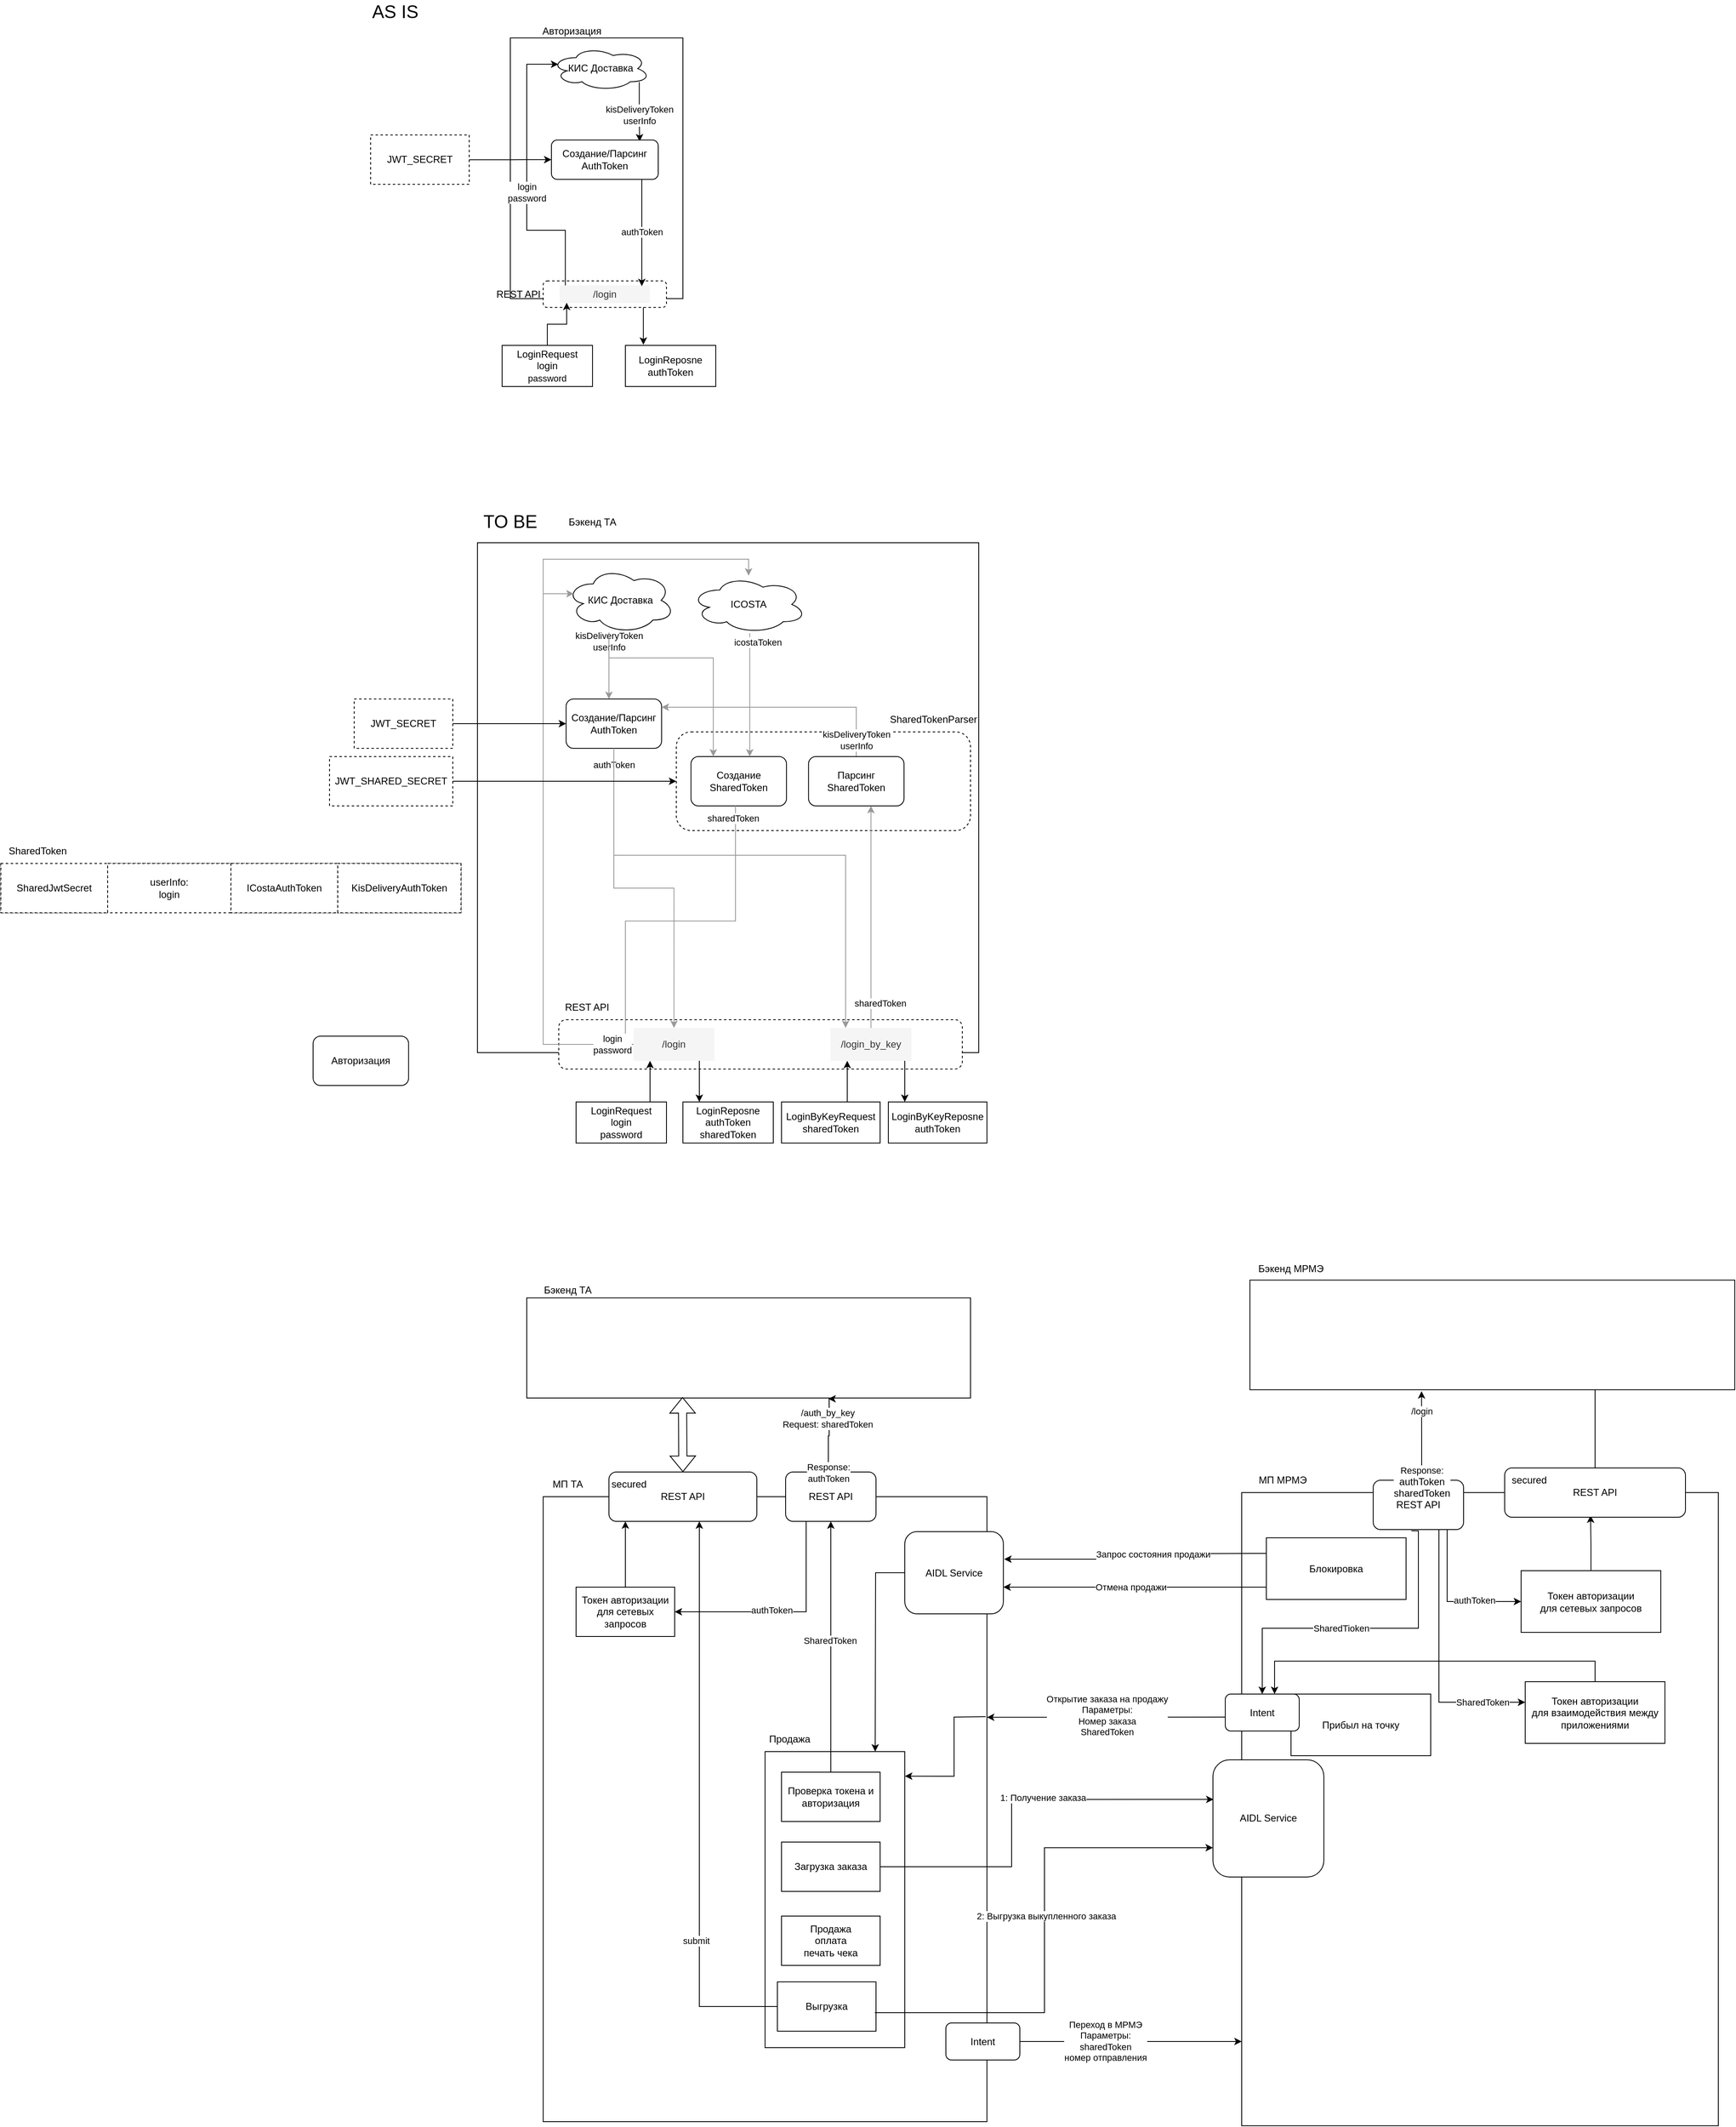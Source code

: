 <mxfile version="22.1.11" type="github">
  <diagram name="Страница — 1" id="DCO2adIk4ktqc4p3Er-f">
    <mxGraphModel dx="2352" dy="2218" grid="1" gridSize="10" guides="1" tooltips="1" connect="1" arrows="1" fold="1" page="0" pageScale="1" pageWidth="827" pageHeight="1169" math="0" shadow="0">
      <root>
        <mxCell id="0" />
        <mxCell id="1" parent="0" />
        <mxCell id="7NpBARmA--catoXs38UZ-27" value="" style="group" parent="1" vertex="1" connectable="0">
          <mxGeometry x="-440" y="340" width="580" height="790" as="geometry" />
        </mxCell>
        <mxCell id="7NpBARmA--catoXs38UZ-1" value="" style="rounded=0;whiteSpace=wrap;html=1;" parent="7NpBARmA--catoXs38UZ-27" vertex="1">
          <mxGeometry y="30" width="540" height="760" as="geometry" />
        </mxCell>
        <mxCell id="7NpBARmA--catoXs38UZ-10" value="AIDL Service" style="rounded=1;whiteSpace=wrap;html=1;" parent="7NpBARmA--catoXs38UZ-27" vertex="1">
          <mxGeometry x="440" y="72.5" width="120" height="100" as="geometry" />
        </mxCell>
        <mxCell id="7NpBARmA--catoXs38UZ-34" value="" style="rounded=0;whiteSpace=wrap;html=1;" parent="7NpBARmA--catoXs38UZ-27" vertex="1">
          <mxGeometry x="270" y="340" width="170" height="360" as="geometry" />
        </mxCell>
        <mxCell id="7NpBARmA--catoXs38UZ-58" style="edgeStyle=orthogonalEdgeStyle;rounded=0;orthogonalLoop=1;jettySize=auto;html=1;exitX=0;exitY=0.5;exitDx=0;exitDy=0;" parent="7NpBARmA--catoXs38UZ-27" source="7NpBARmA--catoXs38UZ-85" edge="1">
          <mxGeometry relative="1" as="geometry">
            <mxPoint x="270" y="497.524" as="sourcePoint" />
            <mxPoint x="190" y="60" as="targetPoint" />
            <Array as="points">
              <mxPoint x="190" y="650" />
            </Array>
          </mxGeometry>
        </mxCell>
        <mxCell id="7NpBARmA--catoXs38UZ-59" value="submit" style="edgeLabel;html=1;align=center;verticalAlign=middle;resizable=0;points=[];" parent="7NpBARmA--catoXs38UZ-58" vertex="1" connectable="0">
          <mxGeometry x="-0.489" y="4" relative="1" as="geometry">
            <mxPoint as="offset" />
          </mxGeometry>
        </mxCell>
        <mxCell id="7NpBARmA--catoXs38UZ-49" value="" style="endArrow=classic;html=1;rounded=0;exitX=0.997;exitY=0.352;exitDx=0;exitDy=0;exitPerimeter=0;entryX=1.001;entryY=0.083;entryDx=0;entryDy=0;entryPerimeter=0;" parent="7NpBARmA--catoXs38UZ-27" source="7NpBARmA--catoXs38UZ-1" target="7NpBARmA--catoXs38UZ-34" edge="1">
          <mxGeometry width="50" height="50" relative="1" as="geometry">
            <mxPoint x="810" y="280" as="sourcePoint" />
            <mxPoint x="860" y="230" as="targetPoint" />
            <Array as="points">
              <mxPoint x="500" y="298" />
              <mxPoint x="500" y="370" />
            </Array>
          </mxGeometry>
        </mxCell>
        <mxCell id="7NpBARmA--catoXs38UZ-54" style="edgeStyle=orthogonalEdgeStyle;rounded=0;orthogonalLoop=1;jettySize=auto;html=1;" parent="7NpBARmA--catoXs38UZ-27" source="7NpBARmA--catoXs38UZ-10" edge="1">
          <mxGeometry relative="1" as="geometry">
            <mxPoint x="404" y="340" as="targetPoint" />
          </mxGeometry>
        </mxCell>
        <mxCell id="7NpBARmA--catoXs38UZ-100" style="edgeStyle=orthogonalEdgeStyle;rounded=0;orthogonalLoop=1;jettySize=auto;html=1;" parent="7NpBARmA--catoXs38UZ-27" source="7NpBARmA--catoXs38UZ-69" target="7NpBARmA--catoXs38UZ-36" edge="1">
          <mxGeometry relative="1" as="geometry">
            <Array as="points">
              <mxPoint x="100" y="80" />
              <mxPoint x="100" y="80" />
            </Array>
          </mxGeometry>
        </mxCell>
        <mxCell id="7NpBARmA--catoXs38UZ-69" value="Токен авторизации&lt;br style=&quot;border-color: var(--border-color);&quot;&gt;для сетевых запросов" style="rounded=0;whiteSpace=wrap;html=1;" parent="7NpBARmA--catoXs38UZ-27" vertex="1">
          <mxGeometry x="40" y="140" width="120" height="60" as="geometry" />
        </mxCell>
        <mxCell id="7NpBARmA--catoXs38UZ-96" style="edgeStyle=orthogonalEdgeStyle;rounded=0;orthogonalLoop=1;jettySize=auto;html=1;entryX=0.5;entryY=1;entryDx=0;entryDy=0;" parent="7NpBARmA--catoXs38UZ-27" source="7NpBARmA--catoXs38UZ-83" target="7NpBARmA--catoXs38UZ-92" edge="1">
          <mxGeometry relative="1" as="geometry" />
        </mxCell>
        <mxCell id="7NpBARmA--catoXs38UZ-97" value="SharedToken" style="edgeLabel;html=1;align=center;verticalAlign=middle;resizable=0;points=[];" parent="7NpBARmA--catoXs38UZ-96" vertex="1" connectable="0">
          <mxGeometry x="0.051" y="1" relative="1" as="geometry">
            <mxPoint as="offset" />
          </mxGeometry>
        </mxCell>
        <mxCell id="7NpBARmA--catoXs38UZ-83" value="Проверка токена и авторизация" style="rounded=0;whiteSpace=wrap;html=1;" parent="7NpBARmA--catoXs38UZ-27" vertex="1">
          <mxGeometry x="290" y="365" width="120" height="60" as="geometry" />
        </mxCell>
        <mxCell id="7NpBARmA--catoXs38UZ-84" value="Продажа&lt;br&gt;оплата&lt;br&gt;печать чека" style="rounded=0;whiteSpace=wrap;html=1;" parent="7NpBARmA--catoXs38UZ-27" vertex="1">
          <mxGeometry x="290" y="540" width="120" height="60" as="geometry" />
        </mxCell>
        <mxCell id="7NpBARmA--catoXs38UZ-85" value="Выгрузка" style="rounded=0;whiteSpace=wrap;html=1;" parent="7NpBARmA--catoXs38UZ-27" vertex="1">
          <mxGeometry x="285" y="620" width="120" height="60" as="geometry" />
        </mxCell>
        <mxCell id="7NpBARmA--catoXs38UZ-86" value="Продажа" style="text;html=1;strokeColor=none;fillColor=none;align=center;verticalAlign=middle;whiteSpace=wrap;rounded=0;" parent="7NpBARmA--catoXs38UZ-27" vertex="1">
          <mxGeometry x="270" y="310" width="60" height="30" as="geometry" />
        </mxCell>
        <mxCell id="7NpBARmA--catoXs38UZ-88" value="" style="group" parent="7NpBARmA--catoXs38UZ-27" vertex="1" connectable="0">
          <mxGeometry x="30" width="230" height="60" as="geometry" />
        </mxCell>
        <mxCell id="7NpBARmA--catoXs38UZ-89" value="" style="group" parent="7NpBARmA--catoXs38UZ-88" vertex="1" connectable="0">
          <mxGeometry width="230" height="60" as="geometry" />
        </mxCell>
        <mxCell id="7NpBARmA--catoXs38UZ-36" value="REST API" style="rounded=1;whiteSpace=wrap;html=1;" parent="7NpBARmA--catoXs38UZ-89" vertex="1">
          <mxGeometry x="50" width="180" height="60" as="geometry" />
        </mxCell>
        <mxCell id="7NpBARmA--catoXs38UZ-87" value="secured" style="text;html=1;strokeColor=none;fillColor=none;align=center;verticalAlign=middle;whiteSpace=wrap;rounded=0;" parent="7NpBARmA--catoXs38UZ-89" vertex="1">
          <mxGeometry x="50" width="49.286" height="30" as="geometry" />
        </mxCell>
        <mxCell id="7NpBARmA--catoXs38UZ-98" style="edgeStyle=orthogonalEdgeStyle;rounded=0;orthogonalLoop=1;jettySize=auto;html=1;entryX=1;entryY=0.5;entryDx=0;entryDy=0;" parent="7NpBARmA--catoXs38UZ-27" source="7NpBARmA--catoXs38UZ-92" target="7NpBARmA--catoXs38UZ-69" edge="1">
          <mxGeometry relative="1" as="geometry">
            <Array as="points">
              <mxPoint x="320" y="170" />
            </Array>
          </mxGeometry>
        </mxCell>
        <mxCell id="7NpBARmA--catoXs38UZ-99" value="authToken" style="edgeLabel;html=1;align=center;verticalAlign=middle;resizable=0;points=[];" parent="7NpBARmA--catoXs38UZ-98" vertex="1" connectable="0">
          <mxGeometry x="0.131" y="-2" relative="1" as="geometry">
            <mxPoint as="offset" />
          </mxGeometry>
        </mxCell>
        <mxCell id="7NpBARmA--catoXs38UZ-92" value="REST API" style="rounded=1;whiteSpace=wrap;html=1;" parent="7NpBARmA--catoXs38UZ-27" vertex="1">
          <mxGeometry x="295" width="110" height="60" as="geometry" />
        </mxCell>
        <mxCell id="7NpBARmA--catoXs38UZ-101" value="Загрузка заказа" style="rounded=0;whiteSpace=wrap;html=1;" parent="7NpBARmA--catoXs38UZ-27" vertex="1">
          <mxGeometry x="290" y="450" width="120" height="60" as="geometry" />
        </mxCell>
        <mxCell id="7NpBARmA--catoXs38UZ-7" value="МП ТА" style="text;html=1;strokeColor=none;fillColor=none;align=center;verticalAlign=middle;whiteSpace=wrap;rounded=0;" parent="7NpBARmA--catoXs38UZ-27" vertex="1">
          <mxGeometry width="60" height="30" as="geometry" />
        </mxCell>
        <mxCell id="7NpBARmA--catoXs38UZ-228" value="Intent" style="rounded=1;whiteSpace=wrap;html=1;" parent="7NpBARmA--catoXs38UZ-27" vertex="1">
          <mxGeometry x="490" y="670" width="90" height="45" as="geometry" />
        </mxCell>
        <mxCell id="7NpBARmA--catoXs38UZ-28" value="" style="group" parent="1" vertex="1" connectable="0">
          <mxGeometry x="410" y="335" width="580" height="800" as="geometry" />
        </mxCell>
        <mxCell id="7NpBARmA--catoXs38UZ-2" value="" style="rounded=0;whiteSpace=wrap;html=1;" parent="7NpBARmA--catoXs38UZ-28" vertex="1">
          <mxGeometry y="30" width="580" height="770" as="geometry" />
        </mxCell>
        <mxCell id="7NpBARmA--catoXs38UZ-8" value="МП МРМЭ" style="text;html=1;strokeColor=none;fillColor=none;align=center;verticalAlign=middle;whiteSpace=wrap;rounded=0;" parent="7NpBARmA--catoXs38UZ-28" vertex="1">
          <mxGeometry width="100" height="30" as="geometry" />
        </mxCell>
        <mxCell id="7NpBARmA--catoXs38UZ-14" value="Блокировка" style="rounded=0;whiteSpace=wrap;html=1;" parent="7NpBARmA--catoXs38UZ-28" vertex="1">
          <mxGeometry x="30" y="85" width="170" height="75" as="geometry" />
        </mxCell>
        <mxCell id="7NpBARmA--catoXs38UZ-33" value="Прибыл на точку" style="rounded=0;whiteSpace=wrap;html=1;" parent="7NpBARmA--catoXs38UZ-28" vertex="1">
          <mxGeometry x="60" y="275" width="170" height="75" as="geometry" />
        </mxCell>
        <mxCell id="7NpBARmA--catoXs38UZ-46" value="Intent" style="rounded=1;whiteSpace=wrap;html=1;" parent="7NpBARmA--catoXs38UZ-28" vertex="1">
          <mxGeometry x="-20" y="275" width="90" height="45" as="geometry" />
        </mxCell>
        <mxCell id="7NpBARmA--catoXs38UZ-48" value="AIDL Service" style="rounded=1;whiteSpace=wrap;html=1;" parent="7NpBARmA--catoXs38UZ-28" vertex="1">
          <mxGeometry x="-35" y="355" width="135" height="142.5" as="geometry" />
        </mxCell>
        <mxCell id="7NpBARmA--catoXs38UZ-71" style="edgeStyle=orthogonalEdgeStyle;rounded=0;orthogonalLoop=1;jettySize=auto;html=1;exitX=0.423;exitY=1.026;exitDx=0;exitDy=0;exitPerimeter=0;" parent="7NpBARmA--catoXs38UZ-28" source="7NpBARmA--catoXs38UZ-9" target="7NpBARmA--catoXs38UZ-46" edge="1">
          <mxGeometry relative="1" as="geometry">
            <Array as="points">
              <mxPoint x="215" y="195" />
              <mxPoint x="25" y="195" />
            </Array>
          </mxGeometry>
        </mxCell>
        <mxCell id="7NpBARmA--catoXs38UZ-72" value="SharedTioken" style="edgeLabel;html=1;align=center;verticalAlign=middle;resizable=0;points=[];" parent="7NpBARmA--catoXs38UZ-71" vertex="1" connectable="0">
          <mxGeometry x="0.115" relative="1" as="geometry">
            <mxPoint as="offset" />
          </mxGeometry>
        </mxCell>
        <mxCell id="7NpBARmA--catoXs38UZ-77" style="edgeStyle=orthogonalEdgeStyle;rounded=0;orthogonalLoop=1;jettySize=auto;html=1;entryX=0;entryY=0.5;entryDx=0;entryDy=0;" parent="7NpBARmA--catoXs38UZ-28" source="7NpBARmA--catoXs38UZ-9" target="7NpBARmA--catoXs38UZ-76" edge="1">
          <mxGeometry relative="1" as="geometry">
            <Array as="points">
              <mxPoint x="250" y="163" />
            </Array>
          </mxGeometry>
        </mxCell>
        <mxCell id="7NpBARmA--catoXs38UZ-78" value="authToken" style="edgeLabel;html=1;align=center;verticalAlign=middle;resizable=0;points=[];" parent="7NpBARmA--catoXs38UZ-77" vertex="1" connectable="0">
          <mxGeometry x="0.354" y="2" relative="1" as="geometry">
            <mxPoint as="offset" />
          </mxGeometry>
        </mxCell>
        <mxCell id="wisPoEuZqD0PyO1cnrEd-69" style="edgeStyle=orthogonalEdgeStyle;rounded=0;orthogonalLoop=1;jettySize=auto;html=1;" edge="1" parent="7NpBARmA--catoXs38UZ-28" source="7NpBARmA--catoXs38UZ-9" target="wisPoEuZqD0PyO1cnrEd-68">
          <mxGeometry relative="1" as="geometry">
            <Array as="points">
              <mxPoint x="240" y="285" />
            </Array>
          </mxGeometry>
        </mxCell>
        <mxCell id="wisPoEuZqD0PyO1cnrEd-70" value="SharedToken" style="edgeLabel;html=1;align=center;verticalAlign=middle;resizable=0;points=[];" vertex="1" connectable="0" parent="wisPoEuZqD0PyO1cnrEd-69">
          <mxGeometry x="0.67" relative="1" as="geometry">
            <mxPoint as="offset" />
          </mxGeometry>
        </mxCell>
        <mxCell id="7NpBARmA--catoXs38UZ-9" value="REST API" style="rounded=1;whiteSpace=wrap;html=1;" parent="7NpBARmA--catoXs38UZ-28" vertex="1">
          <mxGeometry x="160" y="15" width="110" height="60" as="geometry" />
        </mxCell>
        <mxCell id="7NpBARmA--catoXs38UZ-76" value="Токен авторизации&lt;br&gt;для сетевых запросов" style="rounded=0;whiteSpace=wrap;html=1;" parent="7NpBARmA--catoXs38UZ-28" vertex="1">
          <mxGeometry x="340" y="125" width="170" height="75" as="geometry" />
        </mxCell>
        <mxCell id="7NpBARmA--catoXs38UZ-81" style="edgeStyle=orthogonalEdgeStyle;rounded=0;orthogonalLoop=1;jettySize=auto;html=1;" parent="7NpBARmA--catoXs38UZ-28" source="7NpBARmA--catoXs38UZ-79" edge="1">
          <mxGeometry relative="1" as="geometry">
            <mxPoint x="430" y="-125" as="targetPoint" />
          </mxGeometry>
        </mxCell>
        <mxCell id="7NpBARmA--catoXs38UZ-80" style="edgeStyle=orthogonalEdgeStyle;rounded=0;orthogonalLoop=1;jettySize=auto;html=1;entryX=0.475;entryY=0.963;entryDx=0;entryDy=0;entryPerimeter=0;" parent="7NpBARmA--catoXs38UZ-28" source="7NpBARmA--catoXs38UZ-76" target="7NpBARmA--catoXs38UZ-79" edge="1">
          <mxGeometry relative="1" as="geometry" />
        </mxCell>
        <mxCell id="7NpBARmA--catoXs38UZ-91" value="" style="group" parent="7NpBARmA--catoXs38UZ-28" vertex="1" connectable="0">
          <mxGeometry x="320" width="220" height="60" as="geometry" />
        </mxCell>
        <mxCell id="7NpBARmA--catoXs38UZ-79" value="REST API" style="rounded=1;whiteSpace=wrap;html=1;" parent="7NpBARmA--catoXs38UZ-91" vertex="1">
          <mxGeometry width="220" height="60" as="geometry" />
        </mxCell>
        <mxCell id="7NpBARmA--catoXs38UZ-90" value="secured" style="text;html=1;strokeColor=none;fillColor=none;align=center;verticalAlign=middle;whiteSpace=wrap;rounded=0;" parent="7NpBARmA--catoXs38UZ-91" vertex="1">
          <mxGeometry width="60" height="30" as="geometry" />
        </mxCell>
        <mxCell id="wisPoEuZqD0PyO1cnrEd-71" style="edgeStyle=orthogonalEdgeStyle;rounded=0;orthogonalLoop=1;jettySize=auto;html=1;" edge="1" parent="7NpBARmA--catoXs38UZ-28" source="wisPoEuZqD0PyO1cnrEd-68" target="7NpBARmA--catoXs38UZ-46">
          <mxGeometry relative="1" as="geometry">
            <Array as="points">
              <mxPoint x="430" y="235" />
              <mxPoint x="40" y="235" />
            </Array>
          </mxGeometry>
        </mxCell>
        <mxCell id="wisPoEuZqD0PyO1cnrEd-68" value="Токен авторизации&lt;br&gt;для взаимодействия между приложениями" style="rounded=0;whiteSpace=wrap;html=1;" vertex="1" parent="7NpBARmA--catoXs38UZ-28">
          <mxGeometry x="345" y="260" width="170" height="75" as="geometry" />
        </mxCell>
        <mxCell id="7NpBARmA--catoXs38UZ-20" style="edgeStyle=orthogonalEdgeStyle;rounded=0;orthogonalLoop=1;jettySize=auto;html=1;" parent="1" source="7NpBARmA--catoXs38UZ-14" target="7NpBARmA--catoXs38UZ-10" edge="1">
          <mxGeometry relative="1" as="geometry">
            <mxPoint x="130" y="479" as="targetPoint" />
            <Array as="points">
              <mxPoint x="150" y="480" />
              <mxPoint x="150" y="480" />
            </Array>
          </mxGeometry>
        </mxCell>
        <mxCell id="7NpBARmA--catoXs38UZ-22" value="Отмена продажи" style="edgeLabel;html=1;align=center;verticalAlign=middle;resizable=0;points=[];" parent="7NpBARmA--catoXs38UZ-20" vertex="1" connectable="0">
          <mxGeometry x="0.031" relative="1" as="geometry">
            <mxPoint as="offset" />
          </mxGeometry>
        </mxCell>
        <mxCell id="7NpBARmA--catoXs38UZ-23" style="edgeStyle=orthogonalEdgeStyle;rounded=0;orthogonalLoop=1;jettySize=auto;html=1;entryX=1.008;entryY=0.335;entryDx=0;entryDy=0;entryPerimeter=0;" parent="1" target="7NpBARmA--catoXs38UZ-10" edge="1">
          <mxGeometry relative="1" as="geometry">
            <mxPoint x="440" y="439" as="sourcePoint" />
            <mxPoint x="160" y="445" as="targetPoint" />
          </mxGeometry>
        </mxCell>
        <mxCell id="7NpBARmA--catoXs38UZ-24" value="Запрос состояния продажи" style="edgeLabel;html=1;align=center;verticalAlign=middle;resizable=0;points=[];" parent="7NpBARmA--catoXs38UZ-23" vertex="1" connectable="0">
          <mxGeometry x="-0.149" relative="1" as="geometry">
            <mxPoint as="offset" />
          </mxGeometry>
        </mxCell>
        <mxCell id="7NpBARmA--catoXs38UZ-25" value="" style="group" parent="1" vertex="1" connectable="0">
          <mxGeometry x="-460" y="110" width="540" height="140" as="geometry" />
        </mxCell>
        <mxCell id="7NpBARmA--catoXs38UZ-3" value="" style="rounded=0;whiteSpace=wrap;html=1;" parent="7NpBARmA--catoXs38UZ-25" vertex="1">
          <mxGeometry y="18.261" width="540" height="121.739" as="geometry" />
        </mxCell>
        <mxCell id="7NpBARmA--catoXs38UZ-5" value="Бэкенд ТА" style="text;html=1;strokeColor=none;fillColor=none;align=center;verticalAlign=middle;whiteSpace=wrap;rounded=0;" parent="7NpBARmA--catoXs38UZ-25" vertex="1">
          <mxGeometry width="100" height="18.261" as="geometry" />
        </mxCell>
        <mxCell id="7NpBARmA--catoXs38UZ-26" value="" style="group" parent="1" vertex="1" connectable="0">
          <mxGeometry x="420" y="80" width="590" height="160" as="geometry" />
        </mxCell>
        <mxCell id="7NpBARmA--catoXs38UZ-4" value="" style="rounded=0;whiteSpace=wrap;html=1;" parent="7NpBARmA--catoXs38UZ-26" vertex="1">
          <mxGeometry y="26.667" width="590" height="133.333" as="geometry" />
        </mxCell>
        <mxCell id="7NpBARmA--catoXs38UZ-6" value="Бэкенд МРМЭ" style="text;html=1;strokeColor=none;fillColor=none;align=center;verticalAlign=middle;whiteSpace=wrap;rounded=0;" parent="7NpBARmA--catoXs38UZ-26" vertex="1">
          <mxGeometry width="100" height="26.667" as="geometry" />
        </mxCell>
        <mxCell id="7NpBARmA--catoXs38UZ-37" value="" style="endArrow=classic;html=1;rounded=0;entryX=1;entryY=0.353;entryDx=0;entryDy=0;entryPerimeter=0;" parent="1" target="7NpBARmA--catoXs38UZ-1" edge="1">
          <mxGeometry width="50" height="50" relative="1" as="geometry">
            <mxPoint x="390" y="638" as="sourcePoint" />
            <mxPoint x="420" y="570" as="targetPoint" />
          </mxGeometry>
        </mxCell>
        <mxCell id="7NpBARmA--catoXs38UZ-38" value="Открытие заказа на продажу&lt;br&gt;Параметры:&lt;br&gt;Номер заказа&lt;br&gt;SharedToken" style="edgeLabel;html=1;align=center;verticalAlign=middle;resizable=0;points=[];" parent="7NpBARmA--catoXs38UZ-37" vertex="1" connectable="0">
          <mxGeometry x="-0.003" y="-2" relative="1" as="geometry">
            <mxPoint as="offset" />
          </mxGeometry>
        </mxCell>
        <mxCell id="7NpBARmA--catoXs38UZ-50" style="edgeStyle=orthogonalEdgeStyle;rounded=0;orthogonalLoop=1;jettySize=auto;html=1;entryX=0.005;entryY=0.338;entryDx=0;entryDy=0;entryPerimeter=0;startArrow=none;startFill=0;endArrow=classic;endFill=1;exitX=1;exitY=0.5;exitDx=0;exitDy=0;" parent="1" source="7NpBARmA--catoXs38UZ-101" target="7NpBARmA--catoXs38UZ-48" edge="1">
          <mxGeometry relative="1" as="geometry">
            <mxPoint x="310" y="790" as="targetPoint" />
            <Array as="points">
              <mxPoint x="130" y="820" />
              <mxPoint x="130" y="738" />
            </Array>
          </mxGeometry>
        </mxCell>
        <mxCell id="7NpBARmA--catoXs38UZ-51" value="1: Получение заказа" style="edgeLabel;html=1;align=center;verticalAlign=middle;resizable=0;points=[];" parent="7NpBARmA--catoXs38UZ-50" vertex="1" connectable="0">
          <mxGeometry x="0.148" y="2" relative="1" as="geometry">
            <mxPoint as="offset" />
          </mxGeometry>
        </mxCell>
        <mxCell id="7NpBARmA--catoXs38UZ-61" style="edgeStyle=orthogonalEdgeStyle;rounded=0;orthogonalLoop=1;jettySize=auto;html=1;entryX=0;entryY=0.75;entryDx=0;entryDy=0;exitX=0.988;exitY=0.625;exitDx=0;exitDy=0;exitPerimeter=0;" parent="1" source="7NpBARmA--catoXs38UZ-85" target="7NpBARmA--catoXs38UZ-48" edge="1">
          <mxGeometry relative="1" as="geometry">
            <mxPoint y="810" as="sourcePoint" />
            <mxPoint x="375" y="780" as="targetPoint" />
          </mxGeometry>
        </mxCell>
        <mxCell id="7NpBARmA--catoXs38UZ-62" value="2: Выгрузка выкупленного заказа" style="edgeLabel;html=1;align=center;verticalAlign=middle;resizable=0;points=[];" parent="7NpBARmA--catoXs38UZ-61" vertex="1" connectable="0">
          <mxGeometry x="0.058" y="-2" relative="1" as="geometry">
            <mxPoint as="offset" />
          </mxGeometry>
        </mxCell>
        <mxCell id="7NpBARmA--catoXs38UZ-15" style="edgeStyle=orthogonalEdgeStyle;rounded=0;orthogonalLoop=1;jettySize=auto;html=1;entryX=0.354;entryY=1.013;entryDx=0;entryDy=0;entryPerimeter=0;startArrow=classic;startFill=1;" parent="1" source="7NpBARmA--catoXs38UZ-9" target="7NpBARmA--catoXs38UZ-4" edge="1">
          <mxGeometry relative="1" as="geometry">
            <Array as="points">
              <mxPoint x="629" y="300" />
              <mxPoint x="629" y="300" />
            </Array>
          </mxGeometry>
        </mxCell>
        <mxCell id="7NpBARmA--catoXs38UZ-16" value="/login" style="edgeLabel;html=1;align=center;verticalAlign=middle;resizable=0;points=[];" parent="7NpBARmA--catoXs38UZ-15" vertex="1" connectable="0">
          <mxGeometry x="0.151" relative="1" as="geometry">
            <mxPoint y="-22" as="offset" />
          </mxGeometry>
        </mxCell>
        <mxCell id="7NpBARmA--catoXs38UZ-74" value="Response:&lt;br style=&quot;border-color: var(--border-color); font-size: 12px;&quot;&gt;&lt;span style=&quot;font-size: 12px;&quot;&gt;authToken&lt;/span&gt;&lt;br style=&quot;border-color: var(--border-color); font-size: 12px;&quot;&gt;&lt;span style=&quot;font-size: 12px;&quot;&gt;sharedToken&lt;/span&gt;" style="edgeLabel;html=1;align=center;verticalAlign=middle;resizable=0;points=[];" parent="7NpBARmA--catoXs38UZ-15" vertex="1" connectable="0">
          <mxGeometry x="-0.451" relative="1" as="geometry">
            <mxPoint y="31" as="offset" />
          </mxGeometry>
        </mxCell>
        <mxCell id="7NpBARmA--catoXs38UZ-93" style="edgeStyle=orthogonalEdgeStyle;rounded=0;orthogonalLoop=1;jettySize=auto;html=1;" parent="1" source="7NpBARmA--catoXs38UZ-92" edge="1">
          <mxGeometry relative="1" as="geometry">
            <mxPoint x="-93" y="251" as="targetPoint" />
            <Array as="points">
              <mxPoint x="-93" y="296" />
              <mxPoint x="-92" y="296" />
              <mxPoint x="-92" y="251" />
            </Array>
          </mxGeometry>
        </mxCell>
        <mxCell id="7NpBARmA--catoXs38UZ-94" value="/auth_by_key&lt;br&gt;Request: sharedToken" style="edgeLabel;html=1;align=center;verticalAlign=middle;resizable=0;points=[];" parent="7NpBARmA--catoXs38UZ-93" vertex="1" connectable="0">
          <mxGeometry x="0.107" y="1" relative="1" as="geometry">
            <mxPoint x="-1" y="-16" as="offset" />
          </mxGeometry>
        </mxCell>
        <mxCell id="7NpBARmA--catoXs38UZ-102" value="Response:&lt;br&gt;authToken" style="edgeLabel;html=1;align=center;verticalAlign=middle;resizable=0;points=[];" parent="7NpBARmA--catoXs38UZ-93" vertex="1" connectable="0">
          <mxGeometry x="-0.76" y="-2" relative="1" as="geometry">
            <mxPoint x="-2" y="12" as="offset" />
          </mxGeometry>
        </mxCell>
        <mxCell id="7NpBARmA--catoXs38UZ-118" value="" style="shape=flexArrow;endArrow=classic;html=1;rounded=0;exitX=0.5;exitY=0;exitDx=0;exitDy=0;startArrow=block;entryX=0.351;entryY=0.991;entryDx=0;entryDy=0;entryPerimeter=0;" parent="1" source="7NpBARmA--catoXs38UZ-36" target="7NpBARmA--catoXs38UZ-3" edge="1">
          <mxGeometry width="50" height="50" relative="1" as="geometry">
            <mxPoint x="-170" y="70" as="sourcePoint" />
            <mxPoint x="-350" y="300" as="targetPoint" />
          </mxGeometry>
        </mxCell>
        <mxCell id="7NpBARmA--catoXs38UZ-127" value="" style="group" parent="1" vertex="1" connectable="0">
          <mxGeometry x="-430" y="-790" width="590" height="670" as="geometry" />
        </mxCell>
        <mxCell id="7NpBARmA--catoXs38UZ-125" value="" style="rounded=0;whiteSpace=wrap;html=1;" parent="7NpBARmA--catoXs38UZ-127" vertex="1">
          <mxGeometry x="-90" width="610" height="620" as="geometry" />
        </mxCell>
        <mxCell id="7NpBARmA--catoXs38UZ-131" style="edgeStyle=orthogonalEdgeStyle;rounded=0;orthogonalLoop=1;jettySize=auto;html=1;strokeColor=#999999;" parent="7NpBARmA--catoXs38UZ-127" source="7NpBARmA--catoXs38UZ-128" target="7NpBARmA--catoXs38UZ-130" edge="1">
          <mxGeometry relative="1" as="geometry">
            <Array as="points">
              <mxPoint x="70" y="170" />
              <mxPoint x="70" y="170" />
            </Array>
          </mxGeometry>
        </mxCell>
        <mxCell id="7NpBARmA--catoXs38UZ-221" value="kisDeliveryToken&lt;br&gt;userInfo" style="edgeLabel;html=1;align=center;verticalAlign=middle;resizable=0;points=[];" parent="7NpBARmA--catoXs38UZ-131" vertex="1" connectable="0">
          <mxGeometry x="0.558" relative="1" as="geometry">
            <mxPoint y="-52" as="offset" />
          </mxGeometry>
        </mxCell>
        <mxCell id="7NpBARmA--catoXs38UZ-128" value="КИС Доставка" style="ellipse;shape=cloud;whiteSpace=wrap;html=1;shadow=0;" parent="7NpBARmA--catoXs38UZ-127" vertex="1">
          <mxGeometry x="17.88" y="30" width="132.12" height="80" as="geometry" />
        </mxCell>
        <mxCell id="7NpBARmA--catoXs38UZ-129" value="ICOSTA" style="ellipse;shape=cloud;rounded=0;whiteSpace=wrap;html=1;shadow=0;" parent="7NpBARmA--catoXs38UZ-127" vertex="1">
          <mxGeometry x="169.85" y="40" width="140.15" height="70" as="geometry" />
        </mxCell>
        <mxCell id="7NpBARmA--catoXs38UZ-130" value="Создание/Парсинг AuthToken" style="rounded=1;whiteSpace=wrap;html=1;" parent="7NpBARmA--catoXs38UZ-127" vertex="1">
          <mxGeometry x="17.879" y="190" width="116.212" height="60" as="geometry" />
        </mxCell>
        <mxCell id="7NpBARmA--catoXs38UZ-137" value="" style="rounded=1;whiteSpace=wrap;html=1;dashed=1;" parent="7NpBARmA--catoXs38UZ-127" vertex="1">
          <mxGeometry x="8.94" y="580" width="491.06" height="60" as="geometry" />
        </mxCell>
        <mxCell id="wisPoEuZqD0PyO1cnrEd-76" style="edgeStyle=orthogonalEdgeStyle;rounded=0;orthogonalLoop=1;jettySize=auto;html=1;strokeWidth=1;strokeColor=#999999;" edge="1" parent="7NpBARmA--catoXs38UZ-127" source="7NpBARmA--catoXs38UZ-138" target="7NpBARmA--catoXs38UZ-129">
          <mxGeometry relative="1" as="geometry">
            <Array as="points">
              <mxPoint x="-10" y="610" />
              <mxPoint x="-10" y="20" />
              <mxPoint x="240" y="20" />
            </Array>
          </mxGeometry>
        </mxCell>
        <mxCell id="7NpBARmA--catoXs38UZ-138" value="/login" style="rounded=0;whiteSpace=wrap;html=1;fillColor=#f5f5f5;fontColor=#333333;strokeColor=none;" parent="7NpBARmA--catoXs38UZ-127" vertex="1">
          <mxGeometry x="99.998" y="590" width="98.333" height="40" as="geometry" />
        </mxCell>
        <mxCell id="7NpBARmA--catoXs38UZ-136" style="edgeStyle=orthogonalEdgeStyle;rounded=0;orthogonalLoop=1;jettySize=auto;html=1;entryX=0.5;entryY=0;entryDx=0;entryDy=0;strokeColor=#999999;" parent="7NpBARmA--catoXs38UZ-127" source="7NpBARmA--catoXs38UZ-130" target="7NpBARmA--catoXs38UZ-138" edge="1">
          <mxGeometry relative="1" as="geometry">
            <mxPoint x="102.803" y="570" as="targetPoint" />
          </mxGeometry>
        </mxCell>
        <mxCell id="7NpBARmA--catoXs38UZ-141" value="authToken" style="edgeLabel;html=1;align=center;verticalAlign=middle;resizable=0;points=[];" parent="7NpBARmA--catoXs38UZ-136" vertex="1" connectable="0">
          <mxGeometry x="-0.622" y="1" relative="1" as="geometry">
            <mxPoint x="-1" y="-58" as="offset" />
          </mxGeometry>
        </mxCell>
        <mxCell id="7NpBARmA--catoXs38UZ-139" value="REST API" style="text;html=1;strokeColor=none;fillColor=none;align=center;verticalAlign=middle;whiteSpace=wrap;rounded=0;" parent="7NpBARmA--catoXs38UZ-127" vertex="1">
          <mxGeometry y="550" width="86.59" height="30" as="geometry" />
        </mxCell>
        <mxCell id="7NpBARmA--catoXs38UZ-160" value="/login_by_key" style="rounded=0;whiteSpace=wrap;html=1;fillColor=#f5f5f5;fontColor=#333333;strokeColor=none;" parent="7NpBARmA--catoXs38UZ-127" vertex="1">
          <mxGeometry x="339.697" y="590" width="98.333" height="40" as="geometry" />
        </mxCell>
        <mxCell id="7NpBARmA--catoXs38UZ-165" value="" style="rounded=1;whiteSpace=wrap;html=1;dashed=1;" parent="7NpBARmA--catoXs38UZ-127" vertex="1">
          <mxGeometry x="151.97" y="230" width="358.03" height="120" as="geometry" />
        </mxCell>
        <mxCell id="7NpBARmA--catoXs38UZ-142" value="Создание SharedToken" style="rounded=1;whiteSpace=wrap;html=1;" parent="7NpBARmA--catoXs38UZ-127" vertex="1">
          <mxGeometry x="169.848" y="260" width="116.212" height="60" as="geometry" />
        </mxCell>
        <mxCell id="7NpBARmA--catoXs38UZ-152" style="edgeStyle=orthogonalEdgeStyle;rounded=0;orthogonalLoop=1;jettySize=auto;html=1;strokeColor=#999999;" parent="7NpBARmA--catoXs38UZ-127" source="7NpBARmA--catoXs38UZ-128" target="7NpBARmA--catoXs38UZ-142" edge="1">
          <mxGeometry relative="1" as="geometry">
            <Array as="points">
              <mxPoint x="70" y="140" />
              <mxPoint x="197" y="140" />
            </Array>
          </mxGeometry>
        </mxCell>
        <mxCell id="7NpBARmA--catoXs38UZ-147" style="edgeStyle=orthogonalEdgeStyle;rounded=0;orthogonalLoop=1;jettySize=auto;html=1;strokeColor=#999999;" parent="7NpBARmA--catoXs38UZ-127" source="7NpBARmA--catoXs38UZ-129" target="7NpBARmA--catoXs38UZ-142" edge="1">
          <mxGeometry relative="1" as="geometry">
            <Array as="points">
              <mxPoint x="241.364" y="230" />
              <mxPoint x="241.364" y="230" />
            </Array>
          </mxGeometry>
        </mxCell>
        <mxCell id="7NpBARmA--catoXs38UZ-150" value="icostaToken" style="edgeLabel;html=1;align=center;verticalAlign=middle;resizable=0;points=[];" parent="7NpBARmA--catoXs38UZ-147" vertex="1" connectable="0">
          <mxGeometry x="-0.555" y="4" relative="1" as="geometry">
            <mxPoint x="5" y="-23" as="offset" />
          </mxGeometry>
        </mxCell>
        <mxCell id="7NpBARmA--catoXs38UZ-162" style="edgeStyle=orthogonalEdgeStyle;rounded=0;orthogonalLoop=1;jettySize=auto;html=1;strokeColor=#999999;" parent="7NpBARmA--catoXs38UZ-127" source="7NpBARmA--catoXs38UZ-160" target="7NpBARmA--catoXs38UZ-167" edge="1">
          <mxGeometry relative="1" as="geometry">
            <Array as="points">
              <mxPoint x="388.864" y="420" />
              <mxPoint x="388.864" y="420" />
            </Array>
          </mxGeometry>
        </mxCell>
        <mxCell id="7NpBARmA--catoXs38UZ-163" value="sharedToken" style="edgeLabel;html=1;align=center;verticalAlign=middle;resizable=0;points=[];" parent="7NpBARmA--catoXs38UZ-162" vertex="1" connectable="0">
          <mxGeometry x="-0.377" relative="1" as="geometry">
            <mxPoint x="11" y="54" as="offset" />
          </mxGeometry>
        </mxCell>
        <mxCell id="7NpBARmA--catoXs38UZ-153" style="edgeStyle=orthogonalEdgeStyle;rounded=0;orthogonalLoop=1;jettySize=auto;html=1;strokeColor=#999999;" parent="7NpBARmA--catoXs38UZ-127" source="7NpBARmA--catoXs38UZ-142" target="7NpBARmA--catoXs38UZ-138" edge="1">
          <mxGeometry relative="1" as="geometry">
            <Array as="points">
              <mxPoint x="224" y="460" />
              <mxPoint x="90" y="460" />
            </Array>
          </mxGeometry>
        </mxCell>
        <mxCell id="7NpBARmA--catoXs38UZ-157" value="sharedToken" style="edgeLabel;html=1;align=center;verticalAlign=middle;resizable=0;points=[];" parent="7NpBARmA--catoXs38UZ-153" vertex="1" connectable="0">
          <mxGeometry x="-0.118" relative="1" as="geometry">
            <mxPoint x="48" y="-125" as="offset" />
          </mxGeometry>
        </mxCell>
        <mxCell id="7NpBARmA--catoXs38UZ-166" value="SharedTokenParser" style="text;html=1;strokeColor=none;fillColor=none;align=center;verticalAlign=middle;whiteSpace=wrap;rounded=0;" parent="7NpBARmA--catoXs38UZ-127" vertex="1">
          <mxGeometry x="410" y="200" width="110" height="30" as="geometry" />
        </mxCell>
        <mxCell id="7NpBARmA--catoXs38UZ-170" style="edgeStyle=orthogonalEdgeStyle;rounded=0;orthogonalLoop=1;jettySize=auto;html=1;strokeColor=#999999;" parent="7NpBARmA--catoXs38UZ-127" source="7NpBARmA--catoXs38UZ-167" target="7NpBARmA--catoXs38UZ-130" edge="1">
          <mxGeometry relative="1" as="geometry">
            <Array as="points">
              <mxPoint x="371" y="200" />
            </Array>
          </mxGeometry>
        </mxCell>
        <mxCell id="7NpBARmA--catoXs38UZ-171" value="kisDeliveryToken&lt;br&gt;userInfo" style="edgeLabel;html=1;align=center;verticalAlign=middle;resizable=0;points=[];" parent="7NpBARmA--catoXs38UZ-170" vertex="1" connectable="0">
          <mxGeometry x="-0.296" y="-2" relative="1" as="geometry">
            <mxPoint x="44" y="42" as="offset" />
          </mxGeometry>
        </mxCell>
        <mxCell id="7NpBARmA--catoXs38UZ-167" value="Парсинг &lt;br&gt;SharedToken" style="rounded=1;whiteSpace=wrap;html=1;" parent="7NpBARmA--catoXs38UZ-127" vertex="1">
          <mxGeometry x="312.879" y="260" width="116.212" height="60" as="geometry" />
        </mxCell>
        <mxCell id="7NpBARmA--catoXs38UZ-179" style="edgeStyle=orthogonalEdgeStyle;rounded=0;orthogonalLoop=1;jettySize=auto;html=1;strokeColor=#999999;" parent="7NpBARmA--catoXs38UZ-127" source="7NpBARmA--catoXs38UZ-130" target="7NpBARmA--catoXs38UZ-160" edge="1">
          <mxGeometry relative="1" as="geometry">
            <Array as="points">
              <mxPoint x="76" y="380" />
              <mxPoint x="358" y="380" />
            </Array>
          </mxGeometry>
        </mxCell>
        <mxCell id="wisPoEuZqD0PyO1cnrEd-75" style="edgeStyle=orthogonalEdgeStyle;rounded=0;orthogonalLoop=1;jettySize=auto;html=1;entryX=0.07;entryY=0.4;entryDx=0;entryDy=0;entryPerimeter=0;strokeColor=#999999;" edge="1" parent="7NpBARmA--catoXs38UZ-127" source="7NpBARmA--catoXs38UZ-138" target="7NpBARmA--catoXs38UZ-128">
          <mxGeometry relative="1" as="geometry">
            <Array as="points">
              <mxPoint x="-10" y="610" />
              <mxPoint x="-10" y="62" />
            </Array>
          </mxGeometry>
        </mxCell>
        <mxCell id="wisPoEuZqD0PyO1cnrEd-77" value="login&lt;br&gt;password" style="edgeLabel;html=1;align=center;verticalAlign=middle;resizable=0;points=[];" vertex="1" connectable="0" parent="wisPoEuZqD0PyO1cnrEd-75">
          <mxGeometry x="-0.954" relative="1" as="geometry">
            <mxPoint x="-10" as="offset" />
          </mxGeometry>
        </mxCell>
        <mxCell id="7NpBARmA--catoXs38UZ-134" style="edgeStyle=orthogonalEdgeStyle;rounded=0;orthogonalLoop=1;jettySize=auto;html=1;" parent="1" source="7NpBARmA--catoXs38UZ-133" target="7NpBARmA--catoXs38UZ-130" edge="1">
          <mxGeometry relative="1" as="geometry" />
        </mxCell>
        <mxCell id="7NpBARmA--catoXs38UZ-133" value="JWT_SECRET" style="rounded=0;whiteSpace=wrap;html=1;dashed=1;" parent="1" vertex="1">
          <mxGeometry x="-670" y="-600" width="120" height="60" as="geometry" />
        </mxCell>
        <mxCell id="7NpBARmA--catoXs38UZ-168" style="edgeStyle=orthogonalEdgeStyle;rounded=0;orthogonalLoop=1;jettySize=auto;html=1;" parent="1" source="7NpBARmA--catoXs38UZ-158" target="7NpBARmA--catoXs38UZ-165" edge="1">
          <mxGeometry relative="1" as="geometry" />
        </mxCell>
        <mxCell id="7NpBARmA--catoXs38UZ-158" value="JWT_SHARED_SECRET" style="rounded=0;whiteSpace=wrap;html=1;dashed=1;" parent="1" vertex="1">
          <mxGeometry x="-700" y="-530" width="150" height="60" as="geometry" />
        </mxCell>
        <mxCell id="7NpBARmA--catoXs38UZ-173" value="LoginReposne&lt;br&gt;authToken&lt;br&gt;sharedToken" style="rounded=0;whiteSpace=wrap;html=1;" parent="1" vertex="1">
          <mxGeometry x="-270" y="-110" width="110" height="50" as="geometry" />
        </mxCell>
        <mxCell id="7NpBARmA--catoXs38UZ-175" style="edgeStyle=orthogonalEdgeStyle;rounded=0;orthogonalLoop=1;jettySize=auto;html=1;" parent="1" source="7NpBARmA--catoXs38UZ-138" target="7NpBARmA--catoXs38UZ-173" edge="1">
          <mxGeometry relative="1" as="geometry">
            <Array as="points">
              <mxPoint x="-250" y="-120" />
              <mxPoint x="-250" y="-120" />
            </Array>
          </mxGeometry>
        </mxCell>
        <mxCell id="7NpBARmA--catoXs38UZ-176" value="LoginByKeyReposne&lt;br&gt;authToken" style="rounded=0;whiteSpace=wrap;html=1;" parent="1" vertex="1">
          <mxGeometry x="-20" y="-110" width="120" height="50" as="geometry" />
        </mxCell>
        <mxCell id="7NpBARmA--catoXs38UZ-177" style="edgeStyle=orthogonalEdgeStyle;rounded=0;orthogonalLoop=1;jettySize=auto;html=1;" parent="1" source="7NpBARmA--catoXs38UZ-160" target="7NpBARmA--catoXs38UZ-176" edge="1">
          <mxGeometry relative="1" as="geometry">
            <Array as="points">
              <mxPoint y="-130" />
              <mxPoint y="-130" />
            </Array>
          </mxGeometry>
        </mxCell>
        <mxCell id="7NpBARmA--catoXs38UZ-208" value="JWT_SECRET" style="rounded=0;whiteSpace=wrap;html=1;dashed=1;" parent="1" vertex="1">
          <mxGeometry x="-650" y="-1285.82" width="120" height="60" as="geometry" />
        </mxCell>
        <mxCell id="7NpBARmA--catoXs38UZ-212" value="LoginReposne&lt;br&gt;authToken&lt;br&gt;" style="rounded=0;whiteSpace=wrap;html=1;" parent="1" vertex="1">
          <mxGeometry x="-340" y="-1030" width="110" height="50" as="geometry" />
        </mxCell>
        <mxCell id="7NpBARmA--catoXs38UZ-213" style="edgeStyle=orthogonalEdgeStyle;rounded=0;orthogonalLoop=1;jettySize=auto;html=1;exitX=0.926;exitY=1.007;exitDx=0;exitDy=0;exitPerimeter=0;entryX=0.199;entryY=-0.016;entryDx=0;entryDy=0;entryPerimeter=0;" parent="1" source="7NpBARmA--catoXs38UZ-189" target="7NpBARmA--catoXs38UZ-212" edge="1">
          <mxGeometry relative="1" as="geometry" />
        </mxCell>
        <mxCell id="7NpBARmA--catoXs38UZ-181" value="" style="rounded=0;whiteSpace=wrap;html=1;" parent="1" vertex="1">
          <mxGeometry x="-480" y="-1403.88" width="210" height="317.01" as="geometry" />
        </mxCell>
        <mxCell id="7NpBARmA--catoXs38UZ-182" value="Авторизация" style="text;html=1;strokeColor=none;fillColor=none;align=center;verticalAlign=middle;whiteSpace=wrap;rounded=0;" parent="1" vertex="1">
          <mxGeometry x="-450" y="-1420" width="90" height="16.119" as="geometry" />
        </mxCell>
        <mxCell id="7NpBARmA--catoXs38UZ-183" style="edgeStyle=orthogonalEdgeStyle;rounded=0;orthogonalLoop=1;jettySize=auto;html=1;exitX=0.891;exitY=0.808;exitDx=0;exitDy=0;exitPerimeter=0;entryX=0.826;entryY=0.037;entryDx=0;entryDy=0;entryPerimeter=0;" parent="1" source="7NpBARmA--catoXs38UZ-184" target="7NpBARmA--catoXs38UZ-187" edge="1">
          <mxGeometry relative="1" as="geometry" />
        </mxCell>
        <mxCell id="7NpBARmA--catoXs38UZ-218" value="kisDeliveryToken&lt;br&gt;userInfo" style="edgeLabel;html=1;align=center;verticalAlign=middle;resizable=0;points=[];" parent="7NpBARmA--catoXs38UZ-183" vertex="1" connectable="0">
          <mxGeometry x="0.099" relative="1" as="geometry">
            <mxPoint as="offset" />
          </mxGeometry>
        </mxCell>
        <mxCell id="7NpBARmA--catoXs38UZ-184" value="КИС Доставка" style="ellipse;shape=cloud;whiteSpace=wrap;html=1;" parent="1" vertex="1">
          <mxGeometry x="-430" y="-1393.13" width="120" height="53.13" as="geometry" />
        </mxCell>
        <mxCell id="7NpBARmA--catoXs38UZ-187" value="Создание/Парсинг AuthToken" style="rounded=1;whiteSpace=wrap;html=1;" parent="1" vertex="1">
          <mxGeometry x="-430" y="-1279.77" width="130" height="47.91" as="geometry" />
        </mxCell>
        <mxCell id="7NpBARmA--catoXs38UZ-188" value="" style="rounded=1;whiteSpace=wrap;html=1;dashed=1;" parent="1" vertex="1">
          <mxGeometry x="-440" y="-1108.36" width="150" height="32.24" as="geometry" />
        </mxCell>
        <mxCell id="wisPoEuZqD0PyO1cnrEd-21" style="edgeStyle=orthogonalEdgeStyle;rounded=0;orthogonalLoop=1;jettySize=auto;html=1;exitX=0.063;exitY=0.025;exitDx=0;exitDy=0;exitPerimeter=0;entryX=0.07;entryY=0.4;entryDx=0;entryDy=0;entryPerimeter=0;" edge="1" parent="1" source="7NpBARmA--catoXs38UZ-189" target="7NpBARmA--catoXs38UZ-184">
          <mxGeometry relative="1" as="geometry">
            <mxPoint x="-375" y="-1102.985" as="sourcePoint" />
            <mxPoint x="-400" y="-1232" as="targetPoint" />
            <Array as="points">
              <mxPoint x="-413" y="-1170" />
              <mxPoint x="-460" y="-1170" />
              <mxPoint x="-460" y="-1372" />
            </Array>
          </mxGeometry>
        </mxCell>
        <mxCell id="wisPoEuZqD0PyO1cnrEd-22" value="login&lt;br&gt;password" style="edgeLabel;html=1;align=center;verticalAlign=middle;resizable=0;points=[];" vertex="1" connectable="0" parent="wisPoEuZqD0PyO1cnrEd-21">
          <mxGeometry x="-0.095" relative="1" as="geometry">
            <mxPoint as="offset" />
          </mxGeometry>
        </mxCell>
        <mxCell id="7NpBARmA--catoXs38UZ-189" value="/login" style="rounded=0;whiteSpace=wrap;html=1;fillColor=#f5f5f5;fontColor=#333333;strokeColor=none;" parent="1" vertex="1">
          <mxGeometry x="-420" y="-1102.985" width="110" height="21.493" as="geometry" />
        </mxCell>
        <mxCell id="7NpBARmA--catoXs38UZ-190" style="edgeStyle=orthogonalEdgeStyle;rounded=0;orthogonalLoop=1;jettySize=auto;html=1;" parent="1" source="7NpBARmA--catoXs38UZ-187" edge="1">
          <mxGeometry relative="1" as="geometry">
            <mxPoint x="-320" y="-1102" as="targetPoint" />
            <Array as="points">
              <mxPoint x="-320" y="-1102" />
            </Array>
          </mxGeometry>
        </mxCell>
        <mxCell id="7NpBARmA--catoXs38UZ-191" value="authToken" style="edgeLabel;html=1;align=center;verticalAlign=middle;resizable=0;points=[];" parent="7NpBARmA--catoXs38UZ-190" vertex="1" connectable="0">
          <mxGeometry x="-0.622" y="1" relative="1" as="geometry">
            <mxPoint x="-1" y="39" as="offset" />
          </mxGeometry>
        </mxCell>
        <mxCell id="7NpBARmA--catoXs38UZ-192" value="REST API" style="text;html=1;strokeColor=none;fillColor=none;align=center;verticalAlign=middle;whiteSpace=wrap;rounded=0;" parent="1" vertex="1">
          <mxGeometry x="-500" y="-1100.298" width="60" height="16.119" as="geometry" />
        </mxCell>
        <mxCell id="7NpBARmA--catoXs38UZ-219" value="AS IS" style="text;html=1;strokeColor=none;fillColor=none;align=center;verticalAlign=middle;whiteSpace=wrap;rounded=0;fontSize=22;" parent="1" vertex="1">
          <mxGeometry x="-650" y="-1450" width="60" height="30" as="geometry" />
        </mxCell>
        <mxCell id="7NpBARmA--catoXs38UZ-223" value="TO BE" style="text;html=1;strokeColor=none;fillColor=none;align=center;verticalAlign=middle;whiteSpace=wrap;rounded=0;fontSize=22;" parent="1" vertex="1">
          <mxGeometry x="-520" y="-830" width="80" height="30" as="geometry" />
        </mxCell>
        <mxCell id="7NpBARmA--catoXs38UZ-226" value="" style="group" parent="1" vertex="1" connectable="0">
          <mxGeometry x="-1100" y="-430" width="560" height="90" as="geometry" />
        </mxCell>
        <mxCell id="7NpBARmA--catoXs38UZ-111" value="" style="group" parent="7NpBARmA--catoXs38UZ-226" vertex="1" connectable="0">
          <mxGeometry x="80" width="480" height="90" as="geometry" />
        </mxCell>
        <mxCell id="7NpBARmA--catoXs38UZ-109" value="" style="rounded=0;whiteSpace=wrap;html=1;dashed=1;strokeColor=default;" parent="7NpBARmA--catoXs38UZ-111" vertex="1">
          <mxGeometry x="-80" y="30" width="560" height="60" as="geometry" />
        </mxCell>
        <mxCell id="7NpBARmA--catoXs38UZ-121" value="" style="group" parent="7NpBARmA--catoXs38UZ-111" vertex="1" connectable="0">
          <mxGeometry x="-80" y="30" width="560" height="60" as="geometry" />
        </mxCell>
        <mxCell id="7NpBARmA--catoXs38UZ-224" value="" style="group" parent="7NpBARmA--catoXs38UZ-121" vertex="1" connectable="0">
          <mxGeometry width="560" height="60" as="geometry" />
        </mxCell>
        <mxCell id="7NpBARmA--catoXs38UZ-112" value="ICostaAuthToken" style="rounded=0;whiteSpace=wrap;html=1;dashed=1;strokeColor=default;" parent="7NpBARmA--catoXs38UZ-224" vertex="1">
          <mxGeometry x="280" width="130" height="60" as="geometry" />
        </mxCell>
        <mxCell id="7NpBARmA--catoXs38UZ-113" value="KisDeliveryAuthToken" style="rounded=0;whiteSpace=wrap;html=1;dashed=1;strokeColor=default;" parent="7NpBARmA--catoXs38UZ-224" vertex="1">
          <mxGeometry x="410" width="150" height="60" as="geometry" />
        </mxCell>
        <mxCell id="7NpBARmA--catoXs38UZ-120" value="SharedJwtSecret" style="rounded=0;whiteSpace=wrap;html=1;dashed=1;strokeColor=default;" parent="7NpBARmA--catoXs38UZ-224" vertex="1">
          <mxGeometry width="130" height="60" as="geometry" />
        </mxCell>
        <mxCell id="7NpBARmA--catoXs38UZ-227" value="userInfo:&lt;br&gt;login" style="rounded=0;whiteSpace=wrap;html=1;dashed=1;strokeColor=default;" parent="7NpBARmA--catoXs38UZ-111" vertex="1">
          <mxGeometry x="50" y="30" width="150" height="60" as="geometry" />
        </mxCell>
        <mxCell id="7NpBARmA--catoXs38UZ-110" value="SharedToken" style="text;html=1;strokeColor=none;fillColor=none;align=center;verticalAlign=middle;whiteSpace=wrap;rounded=0;" parent="7NpBARmA--catoXs38UZ-226" vertex="1">
          <mxGeometry width="90" height="30" as="geometry" />
        </mxCell>
        <mxCell id="wisPoEuZqD0PyO1cnrEd-1" style="edgeStyle=orthogonalEdgeStyle;rounded=0;orthogonalLoop=1;jettySize=auto;html=1;" edge="1" parent="1" source="7NpBARmA--catoXs38UZ-228" target="7NpBARmA--catoXs38UZ-2">
          <mxGeometry relative="1" as="geometry">
            <Array as="points">
              <mxPoint x="320" y="1032" />
              <mxPoint x="320" y="1032" />
            </Array>
          </mxGeometry>
        </mxCell>
        <mxCell id="wisPoEuZqD0PyO1cnrEd-2" value="Переход в МРМЭ&lt;br&gt;Параметры:&lt;br&gt;sharedToken&lt;br&gt;номер отправления" style="edgeLabel;html=1;align=center;verticalAlign=middle;resizable=0;points=[];" vertex="1" connectable="0" parent="wisPoEuZqD0PyO1cnrEd-1">
          <mxGeometry x="-0.233" y="1" relative="1" as="geometry">
            <mxPoint as="offset" />
          </mxGeometry>
        </mxCell>
        <mxCell id="7NpBARmA--catoXs38UZ-207" style="edgeStyle=orthogonalEdgeStyle;rounded=0;orthogonalLoop=1;jettySize=auto;html=1;" parent="1" source="7NpBARmA--catoXs38UZ-208" target="7NpBARmA--catoXs38UZ-187" edge="1">
          <mxGeometry relative="1" as="geometry" />
        </mxCell>
        <mxCell id="wisPoEuZqD0PyO1cnrEd-23" value="LoginRequest&lt;br&gt;login&lt;br style=&quot;border-color: var(--border-color); font-size: 11px;&quot;&gt;&lt;span style=&quot;font-size: 11px;&quot;&gt;password&lt;/span&gt;" style="rounded=0;whiteSpace=wrap;html=1;" vertex="1" parent="1">
          <mxGeometry x="-490" y="-1030" width="110" height="50" as="geometry" />
        </mxCell>
        <mxCell id="wisPoEuZqD0PyO1cnrEd-24" style="edgeStyle=orthogonalEdgeStyle;rounded=0;orthogonalLoop=1;jettySize=auto;html=1;entryX=0.078;entryY=0.982;entryDx=0;entryDy=0;entryPerimeter=0;" edge="1" parent="1" source="wisPoEuZqD0PyO1cnrEd-23" target="7NpBARmA--catoXs38UZ-189">
          <mxGeometry relative="1" as="geometry" />
        </mxCell>
        <mxCell id="wisPoEuZqD0PyO1cnrEd-74" style="edgeStyle=orthogonalEdgeStyle;rounded=0;orthogonalLoop=1;jettySize=auto;html=1;" edge="1" parent="1" source="wisPoEuZqD0PyO1cnrEd-73" target="7NpBARmA--catoXs38UZ-138">
          <mxGeometry relative="1" as="geometry">
            <Array as="points">
              <mxPoint x="-310" y="-140" />
              <mxPoint x="-310" y="-140" />
            </Array>
          </mxGeometry>
        </mxCell>
        <mxCell id="wisPoEuZqD0PyO1cnrEd-73" value="LoginRequest&lt;br&gt;login&lt;br&gt;password" style="rounded=0;whiteSpace=wrap;html=1;" vertex="1" parent="1">
          <mxGeometry x="-400" y="-110" width="110" height="50" as="geometry" />
        </mxCell>
        <mxCell id="wisPoEuZqD0PyO1cnrEd-72" value="Авторизация" style="rounded=1;whiteSpace=wrap;html=1;" vertex="1" parent="1">
          <mxGeometry x="-720.001" y="-190" width="116.212" height="60" as="geometry" />
        </mxCell>
        <mxCell id="7NpBARmA--catoXs38UZ-126" value="Бэкенд ТА" style="text;html=1;strokeColor=none;fillColor=none;align=center;verticalAlign=middle;whiteSpace=wrap;rounded=0;" parent="1" vertex="1">
          <mxGeometry x="-440" y="-830" width="120" height="30" as="geometry" />
        </mxCell>
        <mxCell id="wisPoEuZqD0PyO1cnrEd-80" style="edgeStyle=orthogonalEdgeStyle;rounded=0;orthogonalLoop=1;jettySize=auto;html=1;" edge="1" parent="1" source="wisPoEuZqD0PyO1cnrEd-78" target="7NpBARmA--catoXs38UZ-160">
          <mxGeometry relative="1" as="geometry">
            <Array as="points">
              <mxPoint x="-70" y="-130" />
              <mxPoint x="-70" y="-130" />
            </Array>
          </mxGeometry>
        </mxCell>
        <mxCell id="wisPoEuZqD0PyO1cnrEd-78" value="LoginByKeyRequest&lt;br&gt;sharedToken" style="rounded=0;whiteSpace=wrap;html=1;" vertex="1" parent="1">
          <mxGeometry x="-150" y="-110" width="120" height="50" as="geometry" />
        </mxCell>
      </root>
    </mxGraphModel>
  </diagram>
</mxfile>
